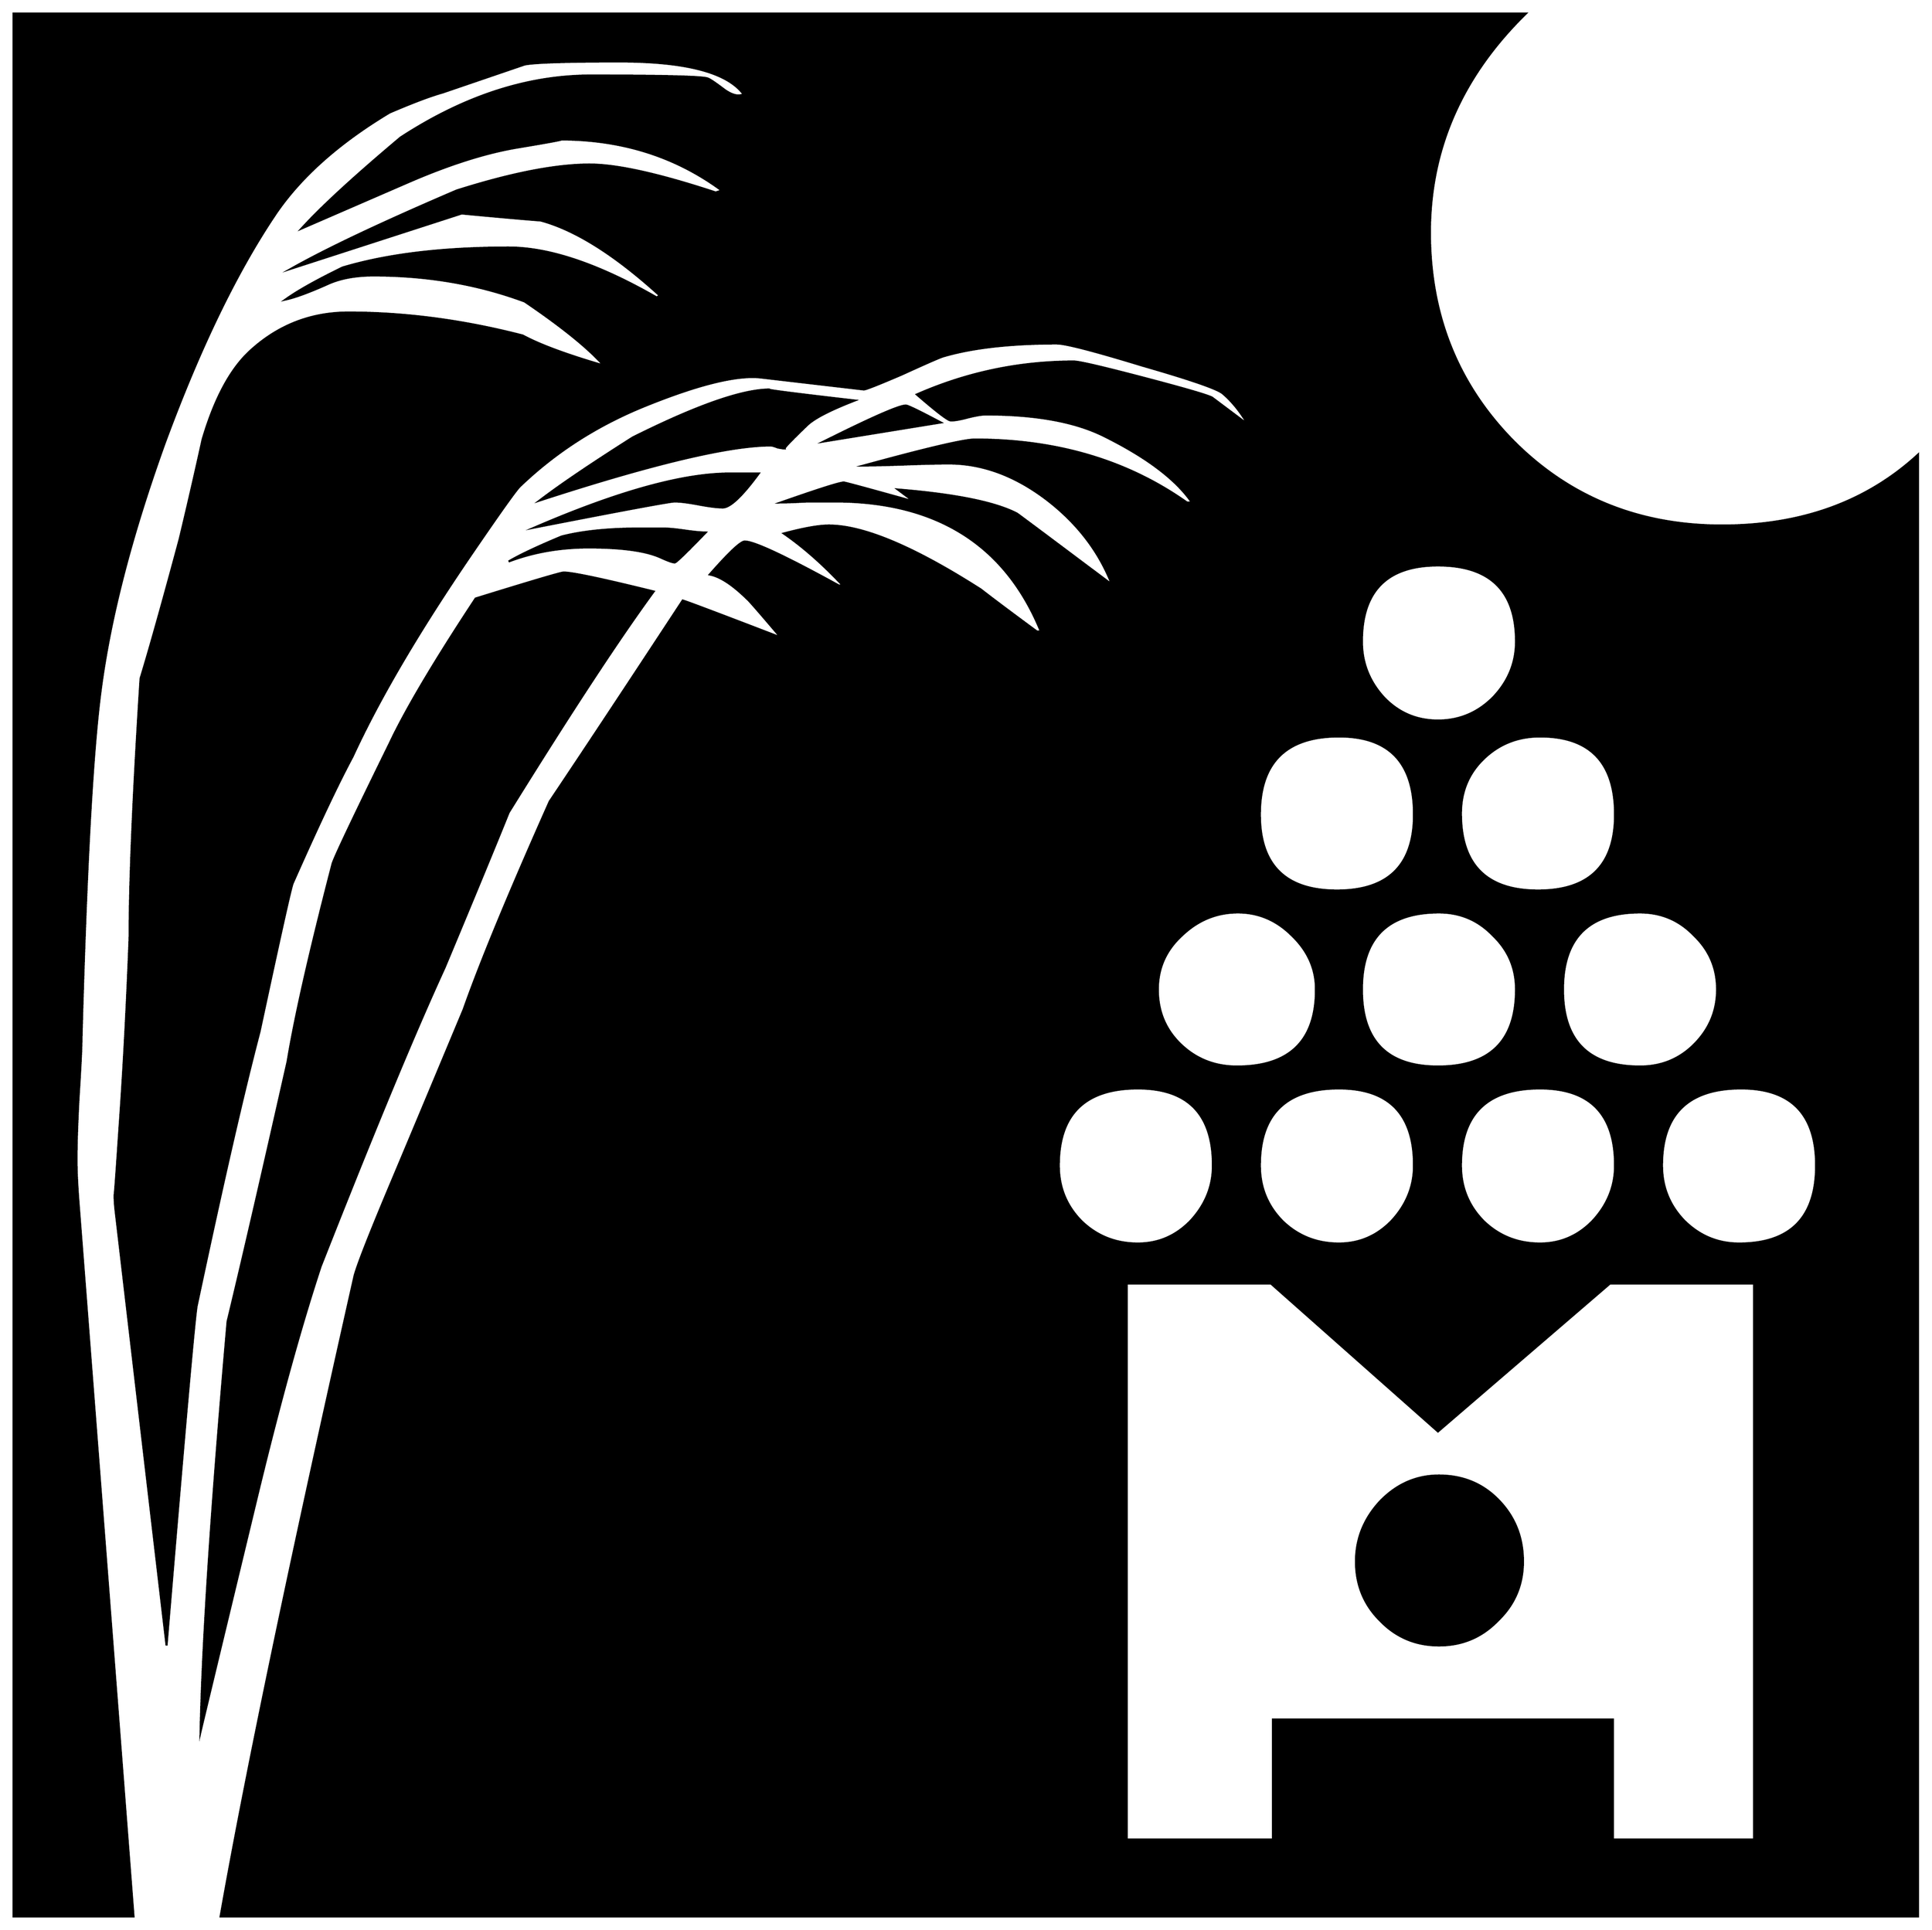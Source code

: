 


\begin{tikzpicture}[y=0.80pt, x=0.80pt, yscale=-1.0, xscale=1.0, inner sep=0pt, outer sep=0pt]
\begin{scope}[shift={(100.0,1711.0)},nonzero rule]
  \path[draw=.,fill=.,line width=1.600pt] (1009.0,-1130.0) --
    (892.0,-1111.0) .. controls (940.0,-1135.0) and
    (967.333,-1147.0) .. (974.0,-1147.0) .. controls
    (976.0,-1147.0) and (987.667,-1141.333) .. (1009.0,-1130.0) --
    cycle(923.0,-1152.0) .. controls (899.0,-1142.667) and
    (883.333,-1134.667) .. (876.0,-1128.0) .. controls
    (859.333,-1112.0) and (851.667,-1104.0) .. (853.0,-1104.0) ..
    controls (851.667,-1104.0) and (849.333,-1104.333) ..
    (846.0,-1105.0) .. controls (842.667,-1106.333) and
    (840.333,-1107.0) .. (839.0,-1107.0) .. controls
    (797.667,-1107.0) and (720.667,-1088.667) .. (608.0,-1052.0) ..
    controls (628.0,-1067.333) and (659.0,-1088.333) ..
    (701.0,-1115.0) .. controls (765.0,-1147.0) and
    (810.667,-1163.0) .. (838.0,-1163.0) .. controls
    (831.333,-1163.0) and (859.667,-1159.333) .. (923.0,-1152.0) --
    cycle(827.0,-1079.0) .. controls (810.333,-1056.333) and
    (798.333,-1045.0) .. (791.0,-1045.0) .. controls
    (785.667,-1045.0) and (777.667,-1046.0) .. (767.0,-1048.0) ..
    controls (756.333,-1050.0) and (748.333,-1051.0) ..
    (743.0,-1051.0) .. controls (738.333,-1051.0) and
    (691.667,-1042.333) .. (603.0,-1025.0) .. controls
    (686.333,-1061.0) and (751.333,-1079.0) .. (798.0,-1079.0) --
    (827.0,-1079.0) -- cycle(774.0,-1020.0) .. controls
    (754.667,-1000.0) and (744.333,-990.0) .. (743.0,-990.0) ..
    controls (741.0,-990.0) and (736.333,-991.667) .. (729.0,-995.0)
    .. controls (714.333,-1001.667) and (690.333,-1005.0) ..
    (657.0,-1005.0) .. controls (628.333,-1005.0) and
    (601.667,-1000.333) .. (577.0,-991.0) .. controls (588.333,-997.667)
    and (606.0,-1006.0) .. (630.0,-1016.0) .. controls
    (650.667,-1021.333) and (676.667,-1024.0) .. (708.0,-1024.0) --
    (732.0,-1024.0) .. controls (736.667,-1024.0) and
    (743.667,-1023.333) .. (753.0,-1022.0) .. controls
    (762.333,-1020.667) and (769.333,-1020.0) .. (774.0,-1020.0) --
    cycle(1986.0,364.0) -- (289.0,364.0) .. controls
    (314.333,220.667) and (359.0,7.0) .. (423.0,-277.0) .. controls
    (426.333,-289.0) and (438.667,-320.333) .. (460.0,-371.0) ..
    controls (476.0,-409.0) and (500.0,-466.333) .. (532.0,-543.0)
    .. controls (548.667,-590.333) and (577.333,-659.667) ..
    (618.0,-751.0) .. controls (648.0,-795.667) and (692.333,-862.667)
    .. (751.0,-952.0) .. controls (755.667,-950.667) and
    (788.333,-938.333) .. (849.0,-915.0) .. controls (830.333,-937.0)
    and (819.667,-949.333) .. (817.0,-952.0) .. controls
    (801.667,-967.333) and (788.667,-976.0) .. (778.0,-978.0) ..
    controls (797.333,-1000.0) and (809.0,-1011.0) ..
    (813.0,-1011.0) .. controls (822.333,-1011.0) and
    (853.667,-996.333) .. (907.0,-967.0) -- (911.0,-967.0) ..
    controls (891.0,-988.333) and (871.333,-1005.667) ..
    (852.0,-1019.0) .. controls (872.0,-1024.333) and
    (887.0,-1027.0) .. (897.0,-1027.0) .. controls
    (931.667,-1027.0) and (982.333,-1005.667) .. (1049.0,-963.0) ..
    controls (1061.0,-953.667) and (1079.667,-939.667) ..
    (1105.0,-921.0) -- (1109.0,-921.0) .. controls
    (1073.667,-1007.667) and (1005.0,-1051.0) .. (903.0,-1051.0) ..
    controls (896.333,-1051.0) and (887.333,-1051.0) ..
    (876.0,-1051.0) .. controls (863.333,-1050.333) and
    (854.333,-1050.0) .. (849.0,-1050.0) .. controls
    (887.0,-1063.333) and (908.0,-1070.0) .. (912.0,-1070.0) ..
    controls (913.333,-1070.0) and (936.667,-1063.667) ..
    (982.0,-1051.0) -- (966.0,-1063.0) .. controls
    (1023.333,-1058.333) and (1063.0,-1050.333) .. (1085.0,-1039.0) ..
    controls (1087.0,-1037.667) and (1118.667,-1014.0) ..
    (1180.0,-968.0) .. controls (1167.333,-1000.667) and
    (1146.0,-1028.667) .. (1116.0,-1052.0) .. controls
    (1084.0,-1076.667) and (1051.0,-1089.0) .. (1017.0,-1089.0) ..
    controls (1007.0,-1089.0) and (992.667,-1088.667) ..
    (974.0,-1088.0) .. controls (955.333,-1087.333) and
    (941.333,-1087.0) .. (932.0,-1087.0) .. controls
    (995.333,-1104.333) and (1032.333,-1113.0) .. (1043.0,-1113.0) ..
    controls (1125.0,-1113.0) and (1195.667,-1092.0) ..
    (1255.0,-1050.0) -- (1260.0,-1050.0) .. controls
    (1244.0,-1073.333) and (1214.333,-1095.667) .. (1171.0,-1117.0) ..
    controls (1142.333,-1131.0) and (1103.333,-1138.0) ..
    (1054.0,-1138.0) .. controls (1050.0,-1138.0) and
    (1044.0,-1137.0) .. (1036.0,-1135.0) .. controls
    (1028.667,-1133.0) and (1023.0,-1132.0) .. (1019.0,-1132.0) ..
    controls (1016.333,-1132.0) and (1005.0,-1140.667) ..
    (985.0,-1158.0) .. controls (1035.0,-1180.0) and
    (1087.333,-1191.0) .. (1142.0,-1191.0) .. controls
    (1147.333,-1191.0) and (1170.333,-1185.667) .. (1211.0,-1175.0) ..
    controls (1251.667,-1164.333) and (1274.667,-1157.667) ..
    (1280.0,-1155.0) .. controls (1288.0,-1149.0) and
    (1300.0,-1140.0) .. (1316.0,-1128.0) .. controls
    (1308.667,-1140.667) and (1300.333,-1151.0) .. (1291.0,-1159.0) ..
    controls (1285.667,-1163.667) and (1258.667,-1173.0) ..
    (1210.0,-1187.0) .. controls (1162.0,-1201.667) and
    (1133.667,-1209.0) .. (1125.0,-1209.0) .. controls
    (1078.333,-1209.0) and (1040.333,-1204.667) .. (1011.0,-1196.0) ..
    controls (1007.0,-1194.667) and (993.333,-1188.667) ..
    (970.0,-1178.0) .. controls (946.667,-1168.0) and
    (934.0,-1163.0) .. (932.0,-1163.0) -- (829.0,-1175.0) ..
    controls (805.0,-1177.667) and (766.0,-1168.0) ..
    (712.0,-1146.0) .. controls (664.667,-1126.667) and
    (623.333,-1100.0) .. (588.0,-1066.0) .. controls
    (584.0,-1062.0) and (568.333,-1040.0) .. (541.0,-1000.0) ..
    controls (487.667,-922.0) and (447.667,-854.0) .. (421.0,-796.0)
    .. controls (406.333,-768.667) and (386.333,-726.333) ..
    (361.0,-669.0) .. controls (359.0,-663.667) and (348.0,-614.333)
    .. (328.0,-521.0) .. controls (312.0,-460.333) and
    (291.0,-368.667) .. (265.0,-246.0) .. controls (262.333,-228.0)
    and (252.333,-115.0) .. (235.0,93.0) -- (184.0,-342.0) ..
    controls (183.333,-348.0) and (183.0,-353.333) .. (183.0,-358.0)
    .. controls (183.0,-353.333) and (184.667,-376.0) ..
    (188.0,-426.0) .. controls (192.0,-482.667) and (195.333,-545.333)
    .. (198.0,-614.0) .. controls (198.0,-672.0) and
    (201.667,-758.667) .. (209.0,-874.0) .. controls (218.333,-904.667)
    and (231.333,-951.0) .. (248.0,-1013.0) .. controls
    (256.0,-1046.333) and (263.667,-1079.667) .. (271.0,-1113.0) ..
    controls (283.0,-1153.667) and (298.667,-1183.0) ..
    (318.0,-1201.0) .. controls (346.0,-1227.0) and
    (379.0,-1240.0) .. (417.0,-1240.0) .. controls
    (473.667,-1240.0) and (531.667,-1232.333) .. (591.0,-1217.0) ..
    controls (608.333,-1207.667) and (635.333,-1197.667) ..
    (672.0,-1187.0) .. controls (656.667,-1204.333) and
    (630.333,-1225.667) .. (593.0,-1251.0) .. controls
    (546.333,-1268.333) and (496.0,-1277.0) .. (442.0,-1277.0) ..
    controls (423.333,-1277.0) and (407.667,-1274.0) ..
    (395.0,-1268.0) .. controls (377.0,-1260.0) and
    (363.333,-1255.0) .. (354.0,-1253.0) .. controls
    (366.0,-1261.667) and (385.0,-1272.333) .. (411.0,-1285.0) ..
    controls (455.667,-1298.333) and (511.0,-1305.0) ..
    (577.0,-1305.0) .. controls (617.667,-1305.0) and
    (667.0,-1288.333) .. (725.0,-1255.0) -- (728.0,-1257.0) ..
    controls (683.333,-1297.667) and (643.667,-1322.667) ..
    (609.0,-1332.0) .. controls (591.667,-1333.333) and
    (565.333,-1335.667) .. (530.0,-1339.0) -- (360.0,-1284.0) ..
    controls (395.333,-1304.0) and (450.333,-1330.0) ..
    (525.0,-1362.0) .. controls (579.667,-1379.333) and
    (624.0,-1388.0) .. (658.0,-1388.0) .. controls
    (685.333,-1388.0) and (727.333,-1378.667) .. (784.0,-1360.0) --
    (790.0,-1362.0) .. controls (744.0,-1396.0) and
    (690.333,-1413.0) .. (629.0,-1413.0) .. controls
    (632.333,-1413.0) and (618.0,-1410.333) .. (586.0,-1405.0) ..
    controls (554.0,-1399.667) and (517.333,-1388.0) ..
    (476.0,-1370.0) .. controls (440.667,-1354.667) and
    (405.333,-1339.333) .. (370.0,-1324.0) .. controls
    (390.0,-1346.0) and (423.0,-1376.333) .. (469.0,-1415.0) ..
    controls (532.333,-1456.333) and (595.667,-1477.0) ..
    (659.0,-1477.0) .. controls (732.333,-1477.0) and
    (771.333,-1476.0) .. (776.0,-1474.0) .. controls
    (778.0,-1473.333) and (783.0,-1470.0) .. (791.0,-1464.0) ..
    controls (797.0,-1459.333) and (802.333,-1457.0) ..
    (807.0,-1457.0) .. controls (807.667,-1457.0) and
    (809.333,-1457.333) .. (812.0,-1458.0) .. controls
    (796.0,-1480.0) and (754.667,-1491.0) .. (688.0,-1491.0) ..
    controls (634.667,-1491.0) and (603.0,-1490.0) ..
    (593.0,-1488.0) .. controls (565.667,-1478.667) and
    (538.333,-1469.333) .. (511.0,-1460.0) .. controls
    (499.0,-1456.667) and (481.333,-1450.0) .. (458.0,-1440.0) ..
    controls (408.0,-1410.0) and (370.333,-1376.667) ..
    (345.0,-1340.0) .. controls (305.667,-1282.0) and
    (268.333,-1205.0) .. (233.0,-1109.0) .. controls
    (199.667,-1016.333) and (178.333,-933.667) .. (169.0,-861.0) ..
    controls (161.0,-800.333) and (154.667,-685.0) .. (150.0,-515.0)
    .. controls (150.0,-505.667) and (149.0,-485.333) ..
    (147.0,-454.0) .. controls (145.667,-428.667) and (145.0,-408.333)
    .. (145.0,-393.0) .. controls (145.0,-381.667) and
    (145.667,-367.333) .. (147.0,-350.0) -- (202.0,364.0) --
    (82.0,364.0) -- (82.0,-1539.0) -- (1594.0,-1539.0) ..
    controls (1530.0,-1476.333) and (1498.0,-1403.333) ..
    (1498.0,-1320.0) .. controls (1498.0,-1237.333) and
    (1526.0,-1167.667) .. (1582.0,-1111.0) .. controls
    (1638.0,-1055.0) and (1707.333,-1027.0) .. (1790.0,-1027.0) ..
    controls (1869.333,-1027.0) and (1934.667,-1050.667) ..
    (1986.0,-1098.0) -- (1986.0,364.0) -- cycle(722.0,-961.0) ..
    controls (687.333,-913.667) and (639.0,-840.0) .. (577.0,-740.0)
    .. controls (563.0,-705.333) and (541.667,-653.667) ..
    (513.0,-585.0) .. controls (483.0,-519.667) and (441.667,-420.0)
    .. (389.0,-286.0) .. controls (369.0,-225.333) and
    (347.667,-148.0) .. (325.0,-54.0) .. controls (289.0,95.333) and
    (270.333,173.0) .. (269.0,179.0) .. controls (271.0,87.667) and
    (280.0,-49.0) .. (296.0,-231.0) .. controls (310.0,-289.0)
    and (330.0,-375.667) .. (356.0,-491.0) .. controls
    (363.333,-535.667) and (378.333,-601.667) .. (401.0,-689.0) ..
    controls (403.667,-697.0) and (422.667,-737.0) .. (458.0,-809.0)
    .. controls (474.0,-843.0) and (502.667,-891.333) ..
    (544.0,-954.0) .. controls (600.0,-971.333) and (629.333,-980.0)
    .. (632.0,-980.0) .. controls (640.667,-980.0) and
    (670.667,-973.667) .. (722.0,-961.0) -- cycle(1584.0,-911.0) ..
    controls (1584.0,-961.667) and (1558.0,-987.0) ..
    (1506.0,-987.0) .. controls (1455.333,-987.0) and
    (1430.0,-961.667) .. (1430.0,-911.0) .. controls
    (1430.0,-889.667) and (1437.333,-871.0) .. (1452.0,-855.0) ..
    controls (1466.667,-839.667) and (1484.667,-832.0) ..
    (1506.0,-832.0) .. controls (1527.333,-832.0) and
    (1545.667,-839.667) .. (1561.0,-855.0) .. controls
    (1576.333,-871.0) and (1584.0,-889.667) .. (1584.0,-911.0) --
    cycle(1683.0,-738.0) .. controls (1683.0,-790.0) and
    (1658.0,-816.0) .. (1608.0,-816.0) .. controls
    (1586.0,-816.0) and (1567.333,-808.667) .. (1552.0,-794.0) ..
    controls (1536.667,-779.333) and (1529.0,-761.0) ..
    (1529.0,-739.0) .. controls (1529.0,-687.667) and
    (1554.667,-662.0) .. (1606.0,-662.0) .. controls
    (1657.333,-662.0) and (1683.0,-687.333) .. (1683.0,-738.0) --
    cycle(1785.0,-563.0) .. controls (1785.0,-584.333) and
    (1777.333,-602.333) .. (1762.0,-617.0) .. controls
    (1747.333,-632.333) and (1729.333,-640.0) .. (1708.0,-640.0) ..
    controls (1656.667,-640.0) and (1631.0,-614.333) ..
    (1631.0,-563.0) .. controls (1631.0,-511.667) and
    (1656.667,-486.0) .. (1708.0,-486.0) .. controls
    (1729.333,-486.0) and (1747.333,-493.333) .. (1762.0,-508.0) ..
    controls (1777.333,-523.333) and (1785.0,-541.667) ..
    (1785.0,-563.0) -- cycle(1884.0,-387.0) .. controls
    (1884.0,-438.333) and (1859.0,-464.0) .. (1809.0,-464.0) ..
    controls (1756.333,-464.0) and (1730.0,-438.333) ..
    (1730.0,-387.0) .. controls (1730.0,-365.667) and
    (1737.333,-347.333) .. (1752.0,-332.0) .. controls
    (1767.333,-316.667) and (1785.667,-309.0) .. (1807.0,-309.0) ..
    controls (1858.333,-309.0) and (1884.0,-335.0) ..
    (1884.0,-387.0) -- cycle(1482.0,-738.0) .. controls
    (1482.0,-790.0) and (1457.0,-816.0) .. (1407.0,-816.0) ..
    controls (1354.333,-816.0) and (1328.0,-790.0) ..
    (1328.0,-738.0) .. controls (1328.0,-687.333) and
    (1353.667,-662.0) .. (1405.0,-662.0) .. controls
    (1456.333,-662.0) and (1482.0,-687.333) .. (1482.0,-738.0) --
    cycle(1584.0,-563.0) .. controls (1584.0,-584.333) and
    (1576.333,-602.333) .. (1561.0,-617.0) .. controls
    (1546.333,-632.333) and (1528.333,-640.0) .. (1507.0,-640.0) ..
    controls (1455.667,-640.0) and (1430.0,-614.333) ..
    (1430.0,-563.0) .. controls (1430.0,-511.667) and
    (1455.333,-486.0) .. (1506.0,-486.0) .. controls
    (1558.0,-486.0) and (1584.0,-511.667) .. (1584.0,-563.0) --
    cycle(1683.0,-387.0) .. controls (1683.0,-438.333) and
    (1658.0,-464.0) .. (1608.0,-464.0) .. controls
    (1555.333,-464.0) and (1529.0,-438.333) .. (1529.0,-387.0) ..
    controls (1529.0,-365.0) and (1536.667,-346.333) ..
    (1552.0,-331.0) .. controls (1567.333,-316.333) and
    (1586.0,-309.0) .. (1608.0,-309.0) .. controls
    (1628.667,-309.0) and (1646.333,-316.667) .. (1661.0,-332.0) ..
    controls (1675.667,-348.0) and (1683.0,-366.333) ..
    (1683.0,-387.0) -- cycle(1384.0,-563.0) .. controls
    (1384.0,-583.667) and (1376.0,-601.667) .. (1360.0,-617.0) ..
    controls (1344.667,-632.333) and (1326.667,-640.0) ..
    (1306.0,-640.0) .. controls (1284.667,-640.0) and
    (1266.0,-632.333) .. (1250.0,-617.0) .. controls
    (1234.0,-602.333) and (1226.0,-584.333) .. (1226.0,-563.0) ..
    controls (1226.0,-541.0) and (1233.667,-522.667) ..
    (1249.0,-508.0) .. controls (1264.333,-493.333) and
    (1283.0,-486.0) .. (1305.0,-486.0) .. controls
    (1357.667,-486.0) and (1384.0,-511.667) .. (1384.0,-563.0) --
    cycle(1482.0,-387.0) .. controls (1482.0,-438.333) and
    (1457.0,-464.0) .. (1407.0,-464.0) .. controls
    (1354.333,-464.0) and (1328.0,-438.333) .. (1328.0,-387.0) ..
    controls (1328.0,-365.0) and (1335.667,-346.333) ..
    (1351.0,-331.0) .. controls (1366.333,-316.333) and
    (1385.0,-309.0) .. (1407.0,-309.0) .. controls
    (1427.667,-309.0) and (1445.333,-316.667) .. (1460.0,-332.0) ..
    controls (1474.667,-348.0) and (1482.0,-366.333) ..
    (1482.0,-387.0) -- cycle(1281.0,-387.0) .. controls
    (1281.0,-438.333) and (1256.0,-464.0) .. (1206.0,-464.0) ..
    controls (1153.333,-464.0) and (1127.0,-438.333) ..
    (1127.0,-387.0) .. controls (1127.0,-365.0) and
    (1134.667,-346.333) .. (1150.0,-331.0) .. controls
    (1165.333,-316.333) and (1184.0,-309.0) .. (1206.0,-309.0) ..
    controls (1226.667,-309.0) and (1244.333,-316.667) ..
    (1259.0,-332.0) .. controls (1273.667,-348.0) and
    (1281.0,-366.333) .. (1281.0,-387.0) -- cycle(1822.0,287.0) --
    (1822.0,-269.0) -- (1678.0,-269.0) -- (1506.0,-121.0) --
    (1339.0,-269.0) -- (1195.0,-269.0) -- (1195.0,287.0) --
    (1341.0,287.0) -- (1341.0,167.0) -- (1681.0,167.0) --
    (1681.0,287.0) -- (1822.0,287.0) -- cycle(1591.0,9.0) ..
    controls (1591.0,32.333) and (1582.667,52.0) .. (1566.0,68.0) ..
    controls (1550.0,84.667) and (1530.333,93.0) .. (1507.0,93.0) ..
    controls (1483.667,93.0) and (1464.0,84.667) .. (1448.0,68.0) ..
    controls (1432.0,52.0) and (1424.0,32.333) .. (1424.0,9.0) ..
    controls (1424.0,-13.667) and (1432.0,-33.667) .. (1448.0,-51.0)
    .. controls (1464.667,-68.333) and (1484.333,-77.0) ..
    (1507.0,-77.0) .. controls (1531.0,-77.0) and (1551.0,-68.667)
    .. (1567.0,-52.0) .. controls (1583.0,-35.333) and
    (1591.0,-15.0) .. (1591.0,9.0) -- cycle;
\end{scope}

\end{tikzpicture}


